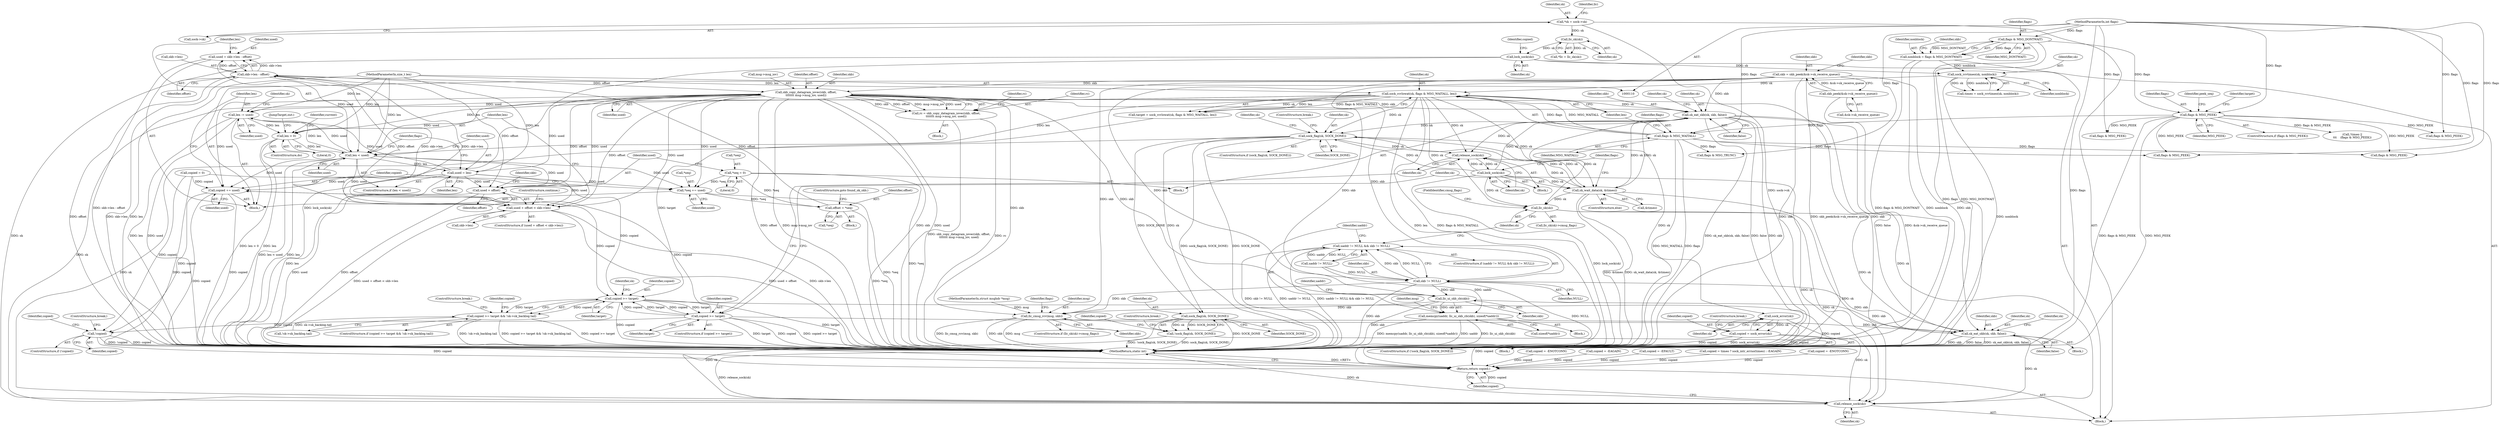 digraph "0_linux_f3d3342602f8bcbf37d7c46641cb9bca7618eb1c_21@integer" {
"1000385" [label="(Call,used = skb->len - offset)"];
"1000387" [label="(Call,skb->len - offset)"];
"1000474" [label="(Call,used + offset < skb->len)"];
"1000396" [label="(Call,used = len)"];
"1000393" [label="(Call,len < used)"];
"1000206" [label="(Call,sock_rcvlowat(sk, flags & MSG_WAITALL, len))"];
"1000181" [label="(Call,sock_rcvtimeo(sk, nonblock))"];
"1000159" [label="(Call,lock_sock(sk))"];
"1000144" [label="(Call,llc_sk(sk))"];
"1000136" [label="(Call,*sk = sock->sk)"];
"1000126" [label="(Call,nonblock = flags & MSG_DONTWAIT)"];
"1000128" [label="(Call,flags & MSG_DONTWAIT)"];
"1000115" [label="(MethodParameterIn,int flags)"];
"1000208" [label="(Call,flags & MSG_WAITALL)"];
"1000191" [label="(Call,flags & MSG_PEEK)"];
"1000114" [label="(MethodParameterIn,size_t len)"];
"1000482" [label="(Call,len > 0)"];
"1000433" [label="(Call,len -= used)"];
"1000408" [label="(Call,skb_copy_datagram_iovec(skb, offset,\n\t\t\t\t\t\t\t msg->msg_iov, used))"];
"1000234" [label="(Call,skb = skb_peek(&sk->sk_receive_queue))"];
"1000236" [label="(Call,skb_peek(&sk->sk_receive_queue))"];
"1000385" [label="(Call,used = skb->len - offset)"];
"1000244" [label="(Call,offset = *seq)"];
"1000426" [label="(Call,*seq += used)"];
"1000469" [label="(Call,*seq = 0)"];
"1000406" [label="(Call,rc = skb_copy_datagram_iovec(skb, offset,\n\t\t\t\t\t\t\t msg->msg_iov, used))"];
"1000475" [label="(Call,used + offset)"];
"1000430" [label="(Call,copied += used)"];
"1000251" [label="(Call,copied >= target)"];
"1000250" [label="(Call,copied >= target && !sk->sk_backlog.tail)"];
"1000347" [label="(Call,copied >= target)"];
"1000419" [label="(Call,!copied)"];
"1000488" [label="(Return,return copied;)"];
"1000457" [label="(Call,sk_eat_skb(sk, skb, false))"];
"1000291" [label="(Call,sock_flag(sk, SOCK_DONE))"];
"1000302" [label="(Call,sock_error(sk))"];
"1000300" [label="(Call,copied = sock_error(sk))"];
"1000486" [label="(Call,release_sock(sk))"];
"1000327" [label="(Call,sock_flag(sk, SOCK_DONE))"];
"1000326" [label="(Call,!sock_flag(sk, SOCK_DONE))"];
"1000351" [label="(Call,release_sock(sk))"];
"1000353" [label="(Call,lock_sock(sk))"];
"1000356" [label="(Call,sk_wait_data(sk, &timeo))"];
"1000516" [label="(Call,llc_sk(sk))"];
"1000536" [label="(Call,sk_eat_skb(sk, skb, false))"];
"1000496" [label="(Call,skb != NULL)"];
"1000492" [label="(Call,uaddr != NULL && skb != NULL)"];
"1000502" [label="(Call,llc_ui_skb_cb(skb))"];
"1000500" [label="(Call,memcpy(uaddr, llc_ui_skb_cb(skb), sizeof(*uaddr)))"];
"1000519" [label="(Call,llc_cmsg_rcv(msg, skb))"];
"1000396" [label="(Call,used = len)"];
"1000404" [label="(Block,)"];
"1000281" [label="(Call,!timeo ||\n\t\t\t    (flags & MSG_PEEK))"];
"1000244" [label="(Call,offset = *seq)"];
"1000484" [label="(Literal,0)"];
"1000246" [label="(Call,*seq)"];
"1000249" [label="(ControlStructure,if (copied >= target && !sk->sk_backlog.tail))"];
"1000465" [label="(Identifier,sk)"];
"1000354" [label="(Identifier,sk)"];
"1000500" [label="(Call,memcpy(uaddr, llc_ui_skb_cb(skb), sizeof(*uaddr)))"];
"1000142" [label="(Call,*llc = llc_sk(sk))"];
"1000481" [label="(ControlStructure,continue;)"];
"1000409" [label="(Identifier,skb)"];
"1000363" [label="(Identifier,flags)"];
"1000235" [label="(Identifier,skb)"];
"1000386" [label="(Identifier,used)"];
"1000251" [label="(Call,copied >= target)"];
"1000472" [label="(Literal,0)"];
"1000300" [label="(Call,copied = sock_error(sk))"];
"1000497" [label="(Identifier,skb)"];
"1000422" [label="(Identifier,copied)"];
"1000478" [label="(Call,skb->len)"];
"1000411" [label="(Call,msg->msg_iov)"];
"1000216" [label="(Block,)"];
"1000192" [label="(Identifier,flags)"];
"1000351" [label="(Call,release_sock(sk))"];
"1000257" [label="(Identifier,sk)"];
"1000331" [label="(Call,copied = -ENOTCONN)"];
"1000439" [label="(Identifier,sk)"];
"1000458" [label="(Identifier,sk)"];
"1000297" [label="(Identifier,sk)"];
"1000394" [label="(Identifier,len)"];
"1000145" [label="(Identifier,sk)"];
"1000486" [label="(Call,release_sock(sk))"];
"1000193" [label="(Identifier,MSG_PEEK)"];
"1000427" [label="(Call,*seq)"];
"1000212" [label="(Call,copied = 0)"];
"1000236" [label="(Call,skb_peek(&sk->sk_receive_queue))"];
"1000393" [label="(Call,len < used)"];
"1000328" [label="(Identifier,sk)"];
"1000392" [label="(ControlStructure,if (len < used))"];
"1000544" [label="(Identifier,sk)"];
"1000114" [label="(MethodParameterIn,size_t len)"];
"1000488" [label="(Return,return copied;)"];
"1000181" [label="(Call,sock_rcvtimeo(sk, nonblock))"];
"1000302" [label="(Call,sock_error(sk))"];
"1000519" [label="(Call,llc_cmsg_rcv(msg, skb))"];
"1000477" [label="(Identifier,offset)"];
"1000182" [label="(Identifier,sk)"];
"1000385" [label="(Call,used = skb->len - offset)"];
"1000502" [label="(Call,llc_ui_skb_cb(skb))"];
"1000515" [label="(Call,llc_sk(sk)->cmsg_flags)"];
"1000210" [label="(Identifier,MSG_WAITALL)"];
"1000350" [label="(Block,)"];
"1000514" [label="(ControlStructure,if (llc_sk(sk)->cmsg_flags))"];
"1000391" [label="(Identifier,offset)"];
"1000162" [label="(Identifier,copied)"];
"1000445" [label="(Call,flags & MSG_PEEK)"];
"1000183" [label="(Identifier,nonblock)"];
"1000516" [label="(Call,llc_sk(sk))"];
"1000408" [label="(Call,skb_copy_datagram_iovec(skb, offset,\n\t\t\t\t\t\t\t msg->msg_iov, used))"];
"1000242" [label="(Identifier,skb)"];
"1000325" [label="(ControlStructure,if (!sock_flag(sk, SOCK_DONE)))"];
"1000129" [label="(Identifier,flags)"];
"1000284" [label="(Call,flags & MSG_PEEK)"];
"1000346" [label="(ControlStructure,if (copied >= target))"];
"1000538" [label="(Identifier,skb)"];
"1000491" [label="(ControlStructure,if (uaddr != NULL && skb != NULL))"];
"1000520" [label="(Identifier,msg)"];
"1000469" [label="(Call,*seq = 0)"];
"1000209" [label="(Identifier,flags)"];
"1000475" [label="(Call,used + offset)"];
"1000260" [label="(ControlStructure,break;)"];
"1000252" [label="(Identifier,copied)"];
"1000220" [label="(Identifier,current)"];
"1000431" [label="(Identifier,copied)"];
"1000470" [label="(Call,*seq)"];
"1000473" [label="(ControlStructure,if (used + offset < skb->len))"];
"1000128" [label="(Call,flags & MSG_DONTWAIT)"];
"1000207" [label="(Identifier,sk)"];
"1000126" [label="(Call,nonblock = flags & MSG_DONTWAIT)"];
"1000489" [label="(Identifier,copied)"];
"1000341" [label="(Call,copied = -EAGAIN)"];
"1000303" [label="(Identifier,sk)"];
"1000116" [label="(Block,)"];
"1000137" [label="(Identifier,sk)"];
"1000204" [label="(Call,target = sock_rcvlowat(sk, flags & MSG_WAITALL, len))"];
"1000430" [label="(Call,copied += used)"];
"1000234" [label="(Call,skb = skb_peek(&sk->sk_receive_queue))"];
"1000191" [label="(Call,flags & MSG_PEEK)"];
"1000474" [label="(Call,used + offset < skb->len)"];
"1000536" [label="(Call,sk_eat_skb(sk, skb, false))"];
"1000352" [label="(Identifier,sk)"];
"1000460" [label="(Identifier,false)"];
"1000143" [label="(Identifier,llc)"];
"1000432" [label="(Identifier,used)"];
"1000250" [label="(Call,copied >= target && !sk->sk_backlog.tail)"];
"1000459" [label="(Identifier,skb)"];
"1000501" [label="(Identifier,uaddr)"];
"1000499" [label="(Block,)"];
"1000416" [label="(Identifier,rc)"];
"1000503" [label="(Identifier,skb)"];
"1000262" [label="(Identifier,copied)"];
"1000426" [label="(Call,*seq += used)"];
"1000483" [label="(Identifier,len)"];
"1000327" [label="(Call,sock_flag(sk, SOCK_DONE))"];
"1000336" [label="(ControlStructure,break;)"];
"1000457" [label="(Call,sk_eat_skb(sk, skb, false))"];
"1000138" [label="(Call,sock->sk)"];
"1000237" [label="(Call,&sk->sk_receive_queue)"];
"1000553" [label="(MethodReturn,static int)"];
"1000353" [label="(Call,lock_sock(sk))"];
"1000537" [label="(Identifier,sk)"];
"1000539" [label="(Identifier,false)"];
"1000387" [label="(Call,skb->len - offset)"];
"1000504" [label="(Call,sizeof(*uaddr))"];
"1000253" [label="(Identifier,target)"];
"1000395" [label="(Identifier,used)"];
"1000113" [label="(MethodParameterIn,struct msghdr *msg)"];
"1000421" [label="(Call,copied = -EFAULT)"];
"1000206" [label="(Call,sock_rcvlowat(sk, flags & MSG_WAITALL, len))"];
"1000254" [label="(Call,!sk->sk_backlog.tail)"];
"1000397" [label="(Identifier,used)"];
"1000347" [label="(Call,copied >= target)"];
"1000349" [label="(Identifier,target)"];
"1000356" [label="(Call,sk_wait_data(sk, &timeo))"];
"1000357" [label="(Identifier,sk)"];
"1000496" [label="(Call,skb != NULL)"];
"1000493" [label="(Call,uaddr != NULL)"];
"1000498" [label="(Identifier,NULL)"];
"1000211" [label="(Identifier,len)"];
"1000425" [label="(ControlStructure,break;)"];
"1000407" [label="(Identifier,rc)"];
"1000492" [label="(Call,uaddr != NULL && skb != NULL)"];
"1000326" [label="(Call,!sock_flag(sk, SOCK_DONE))"];
"1000479" [label="(Identifier,skb)"];
"1000414" [label="(Identifier,used)"];
"1000433" [label="(Call,len -= used)"];
"1000196" [label="(Identifier,peek_seq)"];
"1000225" [label="(Call,copied = timeo ? sock_intr_errno(timeo) : -EAGAIN)"];
"1000304" [label="(ControlStructure,break;)"];
"1000329" [label="(Identifier,SOCK_DONE)"];
"1000248" [label="(ControlStructure,goto found_ok_skb;)"];
"1000509" [label="(Identifier,msg)"];
"1000127" [label="(Identifier,nonblock)"];
"1000487" [label="(Identifier,sk)"];
"1000506" [label="(Identifier,uaddr)"];
"1000243" [label="(Block,)"];
"1000476" [label="(Identifier,used)"];
"1000299" [label="(Block,)"];
"1000291" [label="(Call,sock_flag(sk, SOCK_DONE))"];
"1000190" [label="(ControlStructure,if (flags & MSG_PEEK))"];
"1000144" [label="(Call,llc_sk(sk))"];
"1000294" [label="(ControlStructure,break;)"];
"1000348" [label="(Identifier,copied)"];
"1000115" [label="(MethodParameterIn,int flags)"];
"1000136" [label="(Call,*sk = sock->sk)"];
"1000161" [label="(Call,copied = -ENOTCONN)"];
"1000332" [label="(Identifier,copied)"];
"1000301" [label="(Identifier,copied)"];
"1000518" [label="(FieldIdentifier,cmsg_flags)"];
"1000527" [label="(Block,)"];
"1000358" [label="(Call,&timeo)"];
"1000160" [label="(Identifier,sk)"];
"1000525" [label="(Identifier,flags)"];
"1000355" [label="(ControlStructure,else)"];
"1000517" [label="(Identifier,sk)"];
"1000406" [label="(Call,rc = skb_copy_datagram_iovec(skb, offset,\n\t\t\t\t\t\t\t msg->msg_iov, used))"];
"1000290" [label="(ControlStructure,if (sock_flag(sk, SOCK_DONE)))"];
"1000133" [label="(Identifier,skb)"];
"1000485" [label="(JumpTarget,out:)"];
"1000401" [label="(Call,flags & MSG_TRUNC)"];
"1000429" [label="(Identifier,used)"];
"1000448" [label="(Block,)"];
"1000292" [label="(Identifier,sk)"];
"1000398" [label="(Identifier,len)"];
"1000524" [label="(Call,flags & MSG_PEEK)"];
"1000420" [label="(Identifier,copied)"];
"1000521" [label="(Identifier,skb)"];
"1000419" [label="(Call,!copied)"];
"1000482" [label="(Call,len > 0)"];
"1000410" [label="(Identifier,offset)"];
"1000388" [label="(Call,skb->len)"];
"1000130" [label="(Identifier,MSG_DONTWAIT)"];
"1000159" [label="(Call,lock_sock(sk))"];
"1000245" [label="(Identifier,offset)"];
"1000434" [label="(Identifier,len)"];
"1000402" [label="(Identifier,flags)"];
"1000208" [label="(Call,flags & MSG_WAITALL)"];
"1000435" [label="(Identifier,used)"];
"1000179" [label="(Call,timeo = sock_rcvtimeo(sk, nonblock))"];
"1000205" [label="(Identifier,target)"];
"1000418" [label="(ControlStructure,if (!copied))"];
"1000362" [label="(Call,flags & MSG_PEEK)"];
"1000293" [label="(Identifier,SOCK_DONE)"];
"1000215" [label="(ControlStructure,do)"];
"1000385" -> "1000216"  [label="AST: "];
"1000385" -> "1000387"  [label="CFG: "];
"1000386" -> "1000385"  [label="AST: "];
"1000387" -> "1000385"  [label="AST: "];
"1000394" -> "1000385"  [label="CFG: "];
"1000385" -> "1000553"  [label="DDG: skb->len - offset"];
"1000387" -> "1000385"  [label="DDG: skb->len"];
"1000387" -> "1000385"  [label="DDG: offset"];
"1000385" -> "1000393"  [label="DDG: used"];
"1000387" -> "1000391"  [label="CFG: "];
"1000388" -> "1000387"  [label="AST: "];
"1000391" -> "1000387"  [label="AST: "];
"1000387" -> "1000553"  [label="DDG: skb->len"];
"1000387" -> "1000553"  [label="DDG: offset"];
"1000474" -> "1000387"  [label="DDG: skb->len"];
"1000244" -> "1000387"  [label="DDG: offset"];
"1000387" -> "1000408"  [label="DDG: offset"];
"1000387" -> "1000474"  [label="DDG: offset"];
"1000387" -> "1000474"  [label="DDG: skb->len"];
"1000387" -> "1000475"  [label="DDG: offset"];
"1000474" -> "1000473"  [label="AST: "];
"1000474" -> "1000478"  [label="CFG: "];
"1000475" -> "1000474"  [label="AST: "];
"1000478" -> "1000474"  [label="AST: "];
"1000483" -> "1000474"  [label="CFG: "];
"1000481" -> "1000474"  [label="CFG: "];
"1000474" -> "1000553"  [label="DDG: used + offset < skb->len"];
"1000474" -> "1000553"  [label="DDG: used + offset"];
"1000474" -> "1000553"  [label="DDG: skb->len"];
"1000396" -> "1000474"  [label="DDG: used"];
"1000408" -> "1000474"  [label="DDG: used"];
"1000408" -> "1000474"  [label="DDG: offset"];
"1000393" -> "1000474"  [label="DDG: used"];
"1000396" -> "1000392"  [label="AST: "];
"1000396" -> "1000398"  [label="CFG: "];
"1000397" -> "1000396"  [label="AST: "];
"1000398" -> "1000396"  [label="AST: "];
"1000402" -> "1000396"  [label="CFG: "];
"1000396" -> "1000553"  [label="DDG: len"];
"1000393" -> "1000396"  [label="DDG: len"];
"1000114" -> "1000396"  [label="DDG: len"];
"1000396" -> "1000408"  [label="DDG: used"];
"1000396" -> "1000426"  [label="DDG: used"];
"1000396" -> "1000430"  [label="DDG: used"];
"1000396" -> "1000433"  [label="DDG: used"];
"1000396" -> "1000475"  [label="DDG: used"];
"1000393" -> "1000392"  [label="AST: "];
"1000393" -> "1000395"  [label="CFG: "];
"1000394" -> "1000393"  [label="AST: "];
"1000395" -> "1000393"  [label="AST: "];
"1000397" -> "1000393"  [label="CFG: "];
"1000402" -> "1000393"  [label="CFG: "];
"1000393" -> "1000553"  [label="DDG: len"];
"1000393" -> "1000553"  [label="DDG: len < used"];
"1000206" -> "1000393"  [label="DDG: len"];
"1000482" -> "1000393"  [label="DDG: len"];
"1000114" -> "1000393"  [label="DDG: len"];
"1000393" -> "1000408"  [label="DDG: used"];
"1000393" -> "1000426"  [label="DDG: used"];
"1000393" -> "1000430"  [label="DDG: used"];
"1000393" -> "1000433"  [label="DDG: used"];
"1000393" -> "1000433"  [label="DDG: len"];
"1000393" -> "1000475"  [label="DDG: used"];
"1000206" -> "1000204"  [label="AST: "];
"1000206" -> "1000211"  [label="CFG: "];
"1000207" -> "1000206"  [label="AST: "];
"1000208" -> "1000206"  [label="AST: "];
"1000211" -> "1000206"  [label="AST: "];
"1000204" -> "1000206"  [label="CFG: "];
"1000206" -> "1000553"  [label="DDG: flags & MSG_WAITALL"];
"1000206" -> "1000553"  [label="DDG: len"];
"1000206" -> "1000204"  [label="DDG: sk"];
"1000206" -> "1000204"  [label="DDG: flags & MSG_WAITALL"];
"1000206" -> "1000204"  [label="DDG: len"];
"1000181" -> "1000206"  [label="DDG: sk"];
"1000208" -> "1000206"  [label="DDG: flags"];
"1000208" -> "1000206"  [label="DDG: MSG_WAITALL"];
"1000114" -> "1000206"  [label="DDG: len"];
"1000206" -> "1000291"  [label="DDG: sk"];
"1000206" -> "1000351"  [label="DDG: sk"];
"1000206" -> "1000356"  [label="DDG: sk"];
"1000206" -> "1000457"  [label="DDG: sk"];
"1000206" -> "1000482"  [label="DDG: len"];
"1000206" -> "1000486"  [label="DDG: sk"];
"1000206" -> "1000516"  [label="DDG: sk"];
"1000181" -> "1000179"  [label="AST: "];
"1000181" -> "1000183"  [label="CFG: "];
"1000182" -> "1000181"  [label="AST: "];
"1000183" -> "1000181"  [label="AST: "];
"1000179" -> "1000181"  [label="CFG: "];
"1000181" -> "1000553"  [label="DDG: nonblock"];
"1000181" -> "1000179"  [label="DDG: sk"];
"1000181" -> "1000179"  [label="DDG: nonblock"];
"1000159" -> "1000181"  [label="DDG: sk"];
"1000126" -> "1000181"  [label="DDG: nonblock"];
"1000159" -> "1000116"  [label="AST: "];
"1000159" -> "1000160"  [label="CFG: "];
"1000160" -> "1000159"  [label="AST: "];
"1000162" -> "1000159"  [label="CFG: "];
"1000159" -> "1000553"  [label="DDG: lock_sock(sk)"];
"1000144" -> "1000159"  [label="DDG: sk"];
"1000159" -> "1000486"  [label="DDG: sk"];
"1000144" -> "1000142"  [label="AST: "];
"1000144" -> "1000145"  [label="CFG: "];
"1000145" -> "1000144"  [label="AST: "];
"1000142" -> "1000144"  [label="CFG: "];
"1000144" -> "1000142"  [label="DDG: sk"];
"1000136" -> "1000144"  [label="DDG: sk"];
"1000136" -> "1000116"  [label="AST: "];
"1000136" -> "1000138"  [label="CFG: "];
"1000137" -> "1000136"  [label="AST: "];
"1000138" -> "1000136"  [label="AST: "];
"1000143" -> "1000136"  [label="CFG: "];
"1000136" -> "1000553"  [label="DDG: sock->sk"];
"1000126" -> "1000116"  [label="AST: "];
"1000126" -> "1000128"  [label="CFG: "];
"1000127" -> "1000126"  [label="AST: "];
"1000128" -> "1000126"  [label="AST: "];
"1000133" -> "1000126"  [label="CFG: "];
"1000126" -> "1000553"  [label="DDG: nonblock"];
"1000126" -> "1000553"  [label="DDG: flags & MSG_DONTWAIT"];
"1000128" -> "1000126"  [label="DDG: flags"];
"1000128" -> "1000126"  [label="DDG: MSG_DONTWAIT"];
"1000128" -> "1000130"  [label="CFG: "];
"1000129" -> "1000128"  [label="AST: "];
"1000130" -> "1000128"  [label="AST: "];
"1000128" -> "1000553"  [label="DDG: MSG_DONTWAIT"];
"1000128" -> "1000553"  [label="DDG: flags"];
"1000115" -> "1000128"  [label="DDG: flags"];
"1000128" -> "1000191"  [label="DDG: flags"];
"1000115" -> "1000110"  [label="AST: "];
"1000115" -> "1000553"  [label="DDG: flags"];
"1000115" -> "1000191"  [label="DDG: flags"];
"1000115" -> "1000208"  [label="DDG: flags"];
"1000115" -> "1000284"  [label="DDG: flags"];
"1000115" -> "1000362"  [label="DDG: flags"];
"1000115" -> "1000401"  [label="DDG: flags"];
"1000115" -> "1000445"  [label="DDG: flags"];
"1000115" -> "1000524"  [label="DDG: flags"];
"1000208" -> "1000210"  [label="CFG: "];
"1000209" -> "1000208"  [label="AST: "];
"1000210" -> "1000208"  [label="AST: "];
"1000211" -> "1000208"  [label="CFG: "];
"1000208" -> "1000553"  [label="DDG: flags"];
"1000208" -> "1000553"  [label="DDG: MSG_WAITALL"];
"1000191" -> "1000208"  [label="DDG: flags"];
"1000208" -> "1000284"  [label="DDG: flags"];
"1000208" -> "1000362"  [label="DDG: flags"];
"1000208" -> "1000401"  [label="DDG: flags"];
"1000191" -> "1000190"  [label="AST: "];
"1000191" -> "1000193"  [label="CFG: "];
"1000192" -> "1000191"  [label="AST: "];
"1000193" -> "1000191"  [label="AST: "];
"1000196" -> "1000191"  [label="CFG: "];
"1000205" -> "1000191"  [label="CFG: "];
"1000191" -> "1000553"  [label="DDG: flags & MSG_PEEK"];
"1000191" -> "1000553"  [label="DDG: MSG_PEEK"];
"1000191" -> "1000281"  [label="DDG: flags & MSG_PEEK"];
"1000191" -> "1000284"  [label="DDG: MSG_PEEK"];
"1000191" -> "1000362"  [label="DDG: MSG_PEEK"];
"1000191" -> "1000445"  [label="DDG: MSG_PEEK"];
"1000191" -> "1000524"  [label="DDG: MSG_PEEK"];
"1000114" -> "1000110"  [label="AST: "];
"1000114" -> "1000553"  [label="DDG: len"];
"1000114" -> "1000433"  [label="DDG: len"];
"1000114" -> "1000482"  [label="DDG: len"];
"1000482" -> "1000215"  [label="AST: "];
"1000482" -> "1000484"  [label="CFG: "];
"1000483" -> "1000482"  [label="AST: "];
"1000484" -> "1000482"  [label="AST: "];
"1000220" -> "1000482"  [label="CFG: "];
"1000485" -> "1000482"  [label="CFG: "];
"1000482" -> "1000553"  [label="DDG: len"];
"1000482" -> "1000553"  [label="DDG: len > 0"];
"1000433" -> "1000482"  [label="DDG: len"];
"1000433" -> "1000216"  [label="AST: "];
"1000433" -> "1000435"  [label="CFG: "];
"1000434" -> "1000433"  [label="AST: "];
"1000435" -> "1000433"  [label="AST: "];
"1000439" -> "1000433"  [label="CFG: "];
"1000433" -> "1000553"  [label="DDG: len"];
"1000433" -> "1000553"  [label="DDG: used"];
"1000408" -> "1000433"  [label="DDG: used"];
"1000408" -> "1000406"  [label="AST: "];
"1000408" -> "1000414"  [label="CFG: "];
"1000409" -> "1000408"  [label="AST: "];
"1000410" -> "1000408"  [label="AST: "];
"1000411" -> "1000408"  [label="AST: "];
"1000414" -> "1000408"  [label="AST: "];
"1000406" -> "1000408"  [label="CFG: "];
"1000408" -> "1000553"  [label="DDG: msg->msg_iov"];
"1000408" -> "1000553"  [label="DDG: skb"];
"1000408" -> "1000553"  [label="DDG: used"];
"1000408" -> "1000553"  [label="DDG: offset"];
"1000408" -> "1000406"  [label="DDG: skb"];
"1000408" -> "1000406"  [label="DDG: offset"];
"1000408" -> "1000406"  [label="DDG: msg->msg_iov"];
"1000408" -> "1000406"  [label="DDG: used"];
"1000234" -> "1000408"  [label="DDG: skb"];
"1000408" -> "1000426"  [label="DDG: used"];
"1000408" -> "1000430"  [label="DDG: used"];
"1000408" -> "1000457"  [label="DDG: skb"];
"1000408" -> "1000475"  [label="DDG: used"];
"1000408" -> "1000475"  [label="DDG: offset"];
"1000408" -> "1000496"  [label="DDG: skb"];
"1000408" -> "1000502"  [label="DDG: skb"];
"1000408" -> "1000519"  [label="DDG: skb"];
"1000408" -> "1000536"  [label="DDG: skb"];
"1000234" -> "1000216"  [label="AST: "];
"1000234" -> "1000236"  [label="CFG: "];
"1000235" -> "1000234"  [label="AST: "];
"1000236" -> "1000234"  [label="AST: "];
"1000242" -> "1000234"  [label="CFG: "];
"1000234" -> "1000553"  [label="DDG: skb_peek(&sk->sk_receive_queue)"];
"1000234" -> "1000553"  [label="DDG: skb"];
"1000236" -> "1000234"  [label="DDG: &sk->sk_receive_queue"];
"1000234" -> "1000457"  [label="DDG: skb"];
"1000234" -> "1000496"  [label="DDG: skb"];
"1000234" -> "1000502"  [label="DDG: skb"];
"1000234" -> "1000519"  [label="DDG: skb"];
"1000234" -> "1000536"  [label="DDG: skb"];
"1000236" -> "1000237"  [label="CFG: "];
"1000237" -> "1000236"  [label="AST: "];
"1000236" -> "1000553"  [label="DDG: &sk->sk_receive_queue"];
"1000244" -> "1000243"  [label="AST: "];
"1000244" -> "1000246"  [label="CFG: "];
"1000245" -> "1000244"  [label="AST: "];
"1000246" -> "1000244"  [label="AST: "];
"1000248" -> "1000244"  [label="CFG: "];
"1000244" -> "1000553"  [label="DDG: *seq"];
"1000426" -> "1000244"  [label="DDG: *seq"];
"1000469" -> "1000244"  [label="DDG: *seq"];
"1000426" -> "1000216"  [label="AST: "];
"1000426" -> "1000429"  [label="CFG: "];
"1000427" -> "1000426"  [label="AST: "];
"1000429" -> "1000426"  [label="AST: "];
"1000431" -> "1000426"  [label="CFG: "];
"1000426" -> "1000553"  [label="DDG: *seq"];
"1000469" -> "1000426"  [label="DDG: *seq"];
"1000469" -> "1000448"  [label="AST: "];
"1000469" -> "1000472"  [label="CFG: "];
"1000470" -> "1000469"  [label="AST: "];
"1000472" -> "1000469"  [label="AST: "];
"1000476" -> "1000469"  [label="CFG: "];
"1000469" -> "1000553"  [label="DDG: *seq"];
"1000406" -> "1000404"  [label="AST: "];
"1000407" -> "1000406"  [label="AST: "];
"1000416" -> "1000406"  [label="CFG: "];
"1000406" -> "1000553"  [label="DDG: rc"];
"1000406" -> "1000553"  [label="DDG: skb_copy_datagram_iovec(skb, offset,\n\t\t\t\t\t\t\t msg->msg_iov, used)"];
"1000475" -> "1000477"  [label="CFG: "];
"1000476" -> "1000475"  [label="AST: "];
"1000477" -> "1000475"  [label="AST: "];
"1000479" -> "1000475"  [label="CFG: "];
"1000475" -> "1000553"  [label="DDG: used"];
"1000475" -> "1000553"  [label="DDG: offset"];
"1000430" -> "1000216"  [label="AST: "];
"1000430" -> "1000432"  [label="CFG: "];
"1000431" -> "1000430"  [label="AST: "];
"1000432" -> "1000430"  [label="AST: "];
"1000434" -> "1000430"  [label="CFG: "];
"1000430" -> "1000553"  [label="DDG: copied"];
"1000430" -> "1000251"  [label="DDG: copied"];
"1000430" -> "1000419"  [label="DDG: copied"];
"1000347" -> "1000430"  [label="DDG: copied"];
"1000212" -> "1000430"  [label="DDG: copied"];
"1000430" -> "1000488"  [label="DDG: copied"];
"1000251" -> "1000250"  [label="AST: "];
"1000251" -> "1000253"  [label="CFG: "];
"1000252" -> "1000251"  [label="AST: "];
"1000253" -> "1000251"  [label="AST: "];
"1000257" -> "1000251"  [label="CFG: "];
"1000250" -> "1000251"  [label="CFG: "];
"1000251" -> "1000553"  [label="DDG: target"];
"1000251" -> "1000553"  [label="DDG: copied"];
"1000251" -> "1000250"  [label="DDG: copied"];
"1000251" -> "1000250"  [label="DDG: target"];
"1000347" -> "1000251"  [label="DDG: copied"];
"1000347" -> "1000251"  [label="DDG: target"];
"1000212" -> "1000251"  [label="DDG: copied"];
"1000204" -> "1000251"  [label="DDG: target"];
"1000251" -> "1000347"  [label="DDG: copied"];
"1000251" -> "1000347"  [label="DDG: target"];
"1000251" -> "1000488"  [label="DDG: copied"];
"1000250" -> "1000249"  [label="AST: "];
"1000250" -> "1000254"  [label="CFG: "];
"1000254" -> "1000250"  [label="AST: "];
"1000260" -> "1000250"  [label="CFG: "];
"1000262" -> "1000250"  [label="CFG: "];
"1000250" -> "1000553"  [label="DDG: copied >= target"];
"1000250" -> "1000553"  [label="DDG: !sk->sk_backlog.tail"];
"1000250" -> "1000553"  [label="DDG: copied >= target && !sk->sk_backlog.tail"];
"1000254" -> "1000250"  [label="DDG: sk->sk_backlog.tail"];
"1000347" -> "1000346"  [label="AST: "];
"1000347" -> "1000349"  [label="CFG: "];
"1000348" -> "1000347"  [label="AST: "];
"1000349" -> "1000347"  [label="AST: "];
"1000352" -> "1000347"  [label="CFG: "];
"1000357" -> "1000347"  [label="CFG: "];
"1000347" -> "1000553"  [label="DDG: target"];
"1000347" -> "1000553"  [label="DDG: copied"];
"1000347" -> "1000553"  [label="DDG: copied >= target"];
"1000347" -> "1000419"  [label="DDG: copied"];
"1000347" -> "1000488"  [label="DDG: copied"];
"1000419" -> "1000418"  [label="AST: "];
"1000419" -> "1000420"  [label="CFG: "];
"1000420" -> "1000419"  [label="AST: "];
"1000422" -> "1000419"  [label="CFG: "];
"1000425" -> "1000419"  [label="CFG: "];
"1000419" -> "1000553"  [label="DDG: copied"];
"1000419" -> "1000553"  [label="DDG: !copied"];
"1000212" -> "1000419"  [label="DDG: copied"];
"1000419" -> "1000488"  [label="DDG: copied"];
"1000488" -> "1000116"  [label="AST: "];
"1000488" -> "1000489"  [label="CFG: "];
"1000489" -> "1000488"  [label="AST: "];
"1000553" -> "1000488"  [label="CFG: "];
"1000488" -> "1000553"  [label="DDG: <RET>"];
"1000489" -> "1000488"  [label="DDG: copied"];
"1000225" -> "1000488"  [label="DDG: copied"];
"1000300" -> "1000488"  [label="DDG: copied"];
"1000421" -> "1000488"  [label="DDG: copied"];
"1000212" -> "1000488"  [label="DDG: copied"];
"1000161" -> "1000488"  [label="DDG: copied"];
"1000331" -> "1000488"  [label="DDG: copied"];
"1000341" -> "1000488"  [label="DDG: copied"];
"1000457" -> "1000448"  [label="AST: "];
"1000457" -> "1000460"  [label="CFG: "];
"1000458" -> "1000457"  [label="AST: "];
"1000459" -> "1000457"  [label="AST: "];
"1000460" -> "1000457"  [label="AST: "];
"1000465" -> "1000457"  [label="CFG: "];
"1000457" -> "1000553"  [label="DDG: false"];
"1000457" -> "1000553"  [label="DDG: skb"];
"1000457" -> "1000553"  [label="DDG: sk_eat_skb(sk, skb, false)"];
"1000457" -> "1000291"  [label="DDG: sk"];
"1000457" -> "1000351"  [label="DDG: sk"];
"1000457" -> "1000356"  [label="DDG: sk"];
"1000356" -> "1000457"  [label="DDG: sk"];
"1000353" -> "1000457"  [label="DDG: sk"];
"1000457" -> "1000486"  [label="DDG: sk"];
"1000457" -> "1000516"  [label="DDG: sk"];
"1000457" -> "1000536"  [label="DDG: false"];
"1000291" -> "1000290"  [label="AST: "];
"1000291" -> "1000293"  [label="CFG: "];
"1000292" -> "1000291"  [label="AST: "];
"1000293" -> "1000291"  [label="AST: "];
"1000294" -> "1000291"  [label="CFG: "];
"1000297" -> "1000291"  [label="CFG: "];
"1000291" -> "1000553"  [label="DDG: sock_flag(sk, SOCK_DONE)"];
"1000291" -> "1000553"  [label="DDG: SOCK_DONE"];
"1000356" -> "1000291"  [label="DDG: sk"];
"1000353" -> "1000291"  [label="DDG: sk"];
"1000291" -> "1000302"  [label="DDG: sk"];
"1000291" -> "1000327"  [label="DDG: sk"];
"1000291" -> "1000327"  [label="DDG: SOCK_DONE"];
"1000291" -> "1000351"  [label="DDG: sk"];
"1000291" -> "1000356"  [label="DDG: sk"];
"1000291" -> "1000486"  [label="DDG: sk"];
"1000302" -> "1000300"  [label="AST: "];
"1000302" -> "1000303"  [label="CFG: "];
"1000303" -> "1000302"  [label="AST: "];
"1000300" -> "1000302"  [label="CFG: "];
"1000302" -> "1000300"  [label="DDG: sk"];
"1000302" -> "1000486"  [label="DDG: sk"];
"1000300" -> "1000299"  [label="AST: "];
"1000301" -> "1000300"  [label="AST: "];
"1000304" -> "1000300"  [label="CFG: "];
"1000300" -> "1000553"  [label="DDG: copied"];
"1000300" -> "1000553"  [label="DDG: sock_error(sk)"];
"1000486" -> "1000116"  [label="AST: "];
"1000486" -> "1000487"  [label="CFG: "];
"1000487" -> "1000486"  [label="AST: "];
"1000489" -> "1000486"  [label="CFG: "];
"1000486" -> "1000553"  [label="DDG: release_sock(sk)"];
"1000486" -> "1000553"  [label="DDG: sk"];
"1000327" -> "1000486"  [label="DDG: sk"];
"1000353" -> "1000486"  [label="DDG: sk"];
"1000516" -> "1000486"  [label="DDG: sk"];
"1000536" -> "1000486"  [label="DDG: sk"];
"1000356" -> "1000486"  [label="DDG: sk"];
"1000327" -> "1000326"  [label="AST: "];
"1000327" -> "1000329"  [label="CFG: "];
"1000328" -> "1000327"  [label="AST: "];
"1000329" -> "1000327"  [label="AST: "];
"1000326" -> "1000327"  [label="CFG: "];
"1000327" -> "1000553"  [label="DDG: SOCK_DONE"];
"1000327" -> "1000326"  [label="DDG: sk"];
"1000327" -> "1000326"  [label="DDG: SOCK_DONE"];
"1000326" -> "1000325"  [label="AST: "];
"1000332" -> "1000326"  [label="CFG: "];
"1000336" -> "1000326"  [label="CFG: "];
"1000326" -> "1000553"  [label="DDG: !sock_flag(sk, SOCK_DONE)"];
"1000326" -> "1000553"  [label="DDG: sock_flag(sk, SOCK_DONE)"];
"1000351" -> "1000350"  [label="AST: "];
"1000351" -> "1000352"  [label="CFG: "];
"1000352" -> "1000351"  [label="AST: "];
"1000354" -> "1000351"  [label="CFG: "];
"1000356" -> "1000351"  [label="DDG: sk"];
"1000353" -> "1000351"  [label="DDG: sk"];
"1000351" -> "1000353"  [label="DDG: sk"];
"1000353" -> "1000350"  [label="AST: "];
"1000353" -> "1000354"  [label="CFG: "];
"1000354" -> "1000353"  [label="AST: "];
"1000363" -> "1000353"  [label="CFG: "];
"1000353" -> "1000553"  [label="DDG: lock_sock(sk)"];
"1000353" -> "1000356"  [label="DDG: sk"];
"1000353" -> "1000516"  [label="DDG: sk"];
"1000356" -> "1000355"  [label="AST: "];
"1000356" -> "1000358"  [label="CFG: "];
"1000357" -> "1000356"  [label="AST: "];
"1000358" -> "1000356"  [label="AST: "];
"1000363" -> "1000356"  [label="CFG: "];
"1000356" -> "1000553"  [label="DDG: sk_wait_data(sk, &timeo)"];
"1000356" -> "1000553"  [label="DDG: &timeo"];
"1000356" -> "1000516"  [label="DDG: sk"];
"1000516" -> "1000515"  [label="AST: "];
"1000516" -> "1000517"  [label="CFG: "];
"1000517" -> "1000516"  [label="AST: "];
"1000518" -> "1000516"  [label="CFG: "];
"1000516" -> "1000536"  [label="DDG: sk"];
"1000536" -> "1000527"  [label="AST: "];
"1000536" -> "1000539"  [label="CFG: "];
"1000537" -> "1000536"  [label="AST: "];
"1000538" -> "1000536"  [label="AST: "];
"1000539" -> "1000536"  [label="AST: "];
"1000544" -> "1000536"  [label="CFG: "];
"1000536" -> "1000553"  [label="DDG: sk_eat_skb(sk, skb, false)"];
"1000536" -> "1000553"  [label="DDG: false"];
"1000536" -> "1000553"  [label="DDG: skb"];
"1000502" -> "1000536"  [label="DDG: skb"];
"1000496" -> "1000536"  [label="DDG: skb"];
"1000519" -> "1000536"  [label="DDG: skb"];
"1000496" -> "1000492"  [label="AST: "];
"1000496" -> "1000498"  [label="CFG: "];
"1000497" -> "1000496"  [label="AST: "];
"1000498" -> "1000496"  [label="AST: "];
"1000492" -> "1000496"  [label="CFG: "];
"1000496" -> "1000553"  [label="DDG: NULL"];
"1000496" -> "1000553"  [label="DDG: skb"];
"1000496" -> "1000492"  [label="DDG: skb"];
"1000496" -> "1000492"  [label="DDG: NULL"];
"1000493" -> "1000496"  [label="DDG: NULL"];
"1000496" -> "1000502"  [label="DDG: skb"];
"1000496" -> "1000519"  [label="DDG: skb"];
"1000492" -> "1000491"  [label="AST: "];
"1000492" -> "1000493"  [label="CFG: "];
"1000493" -> "1000492"  [label="AST: "];
"1000501" -> "1000492"  [label="CFG: "];
"1000517" -> "1000492"  [label="CFG: "];
"1000492" -> "1000553"  [label="DDG: skb != NULL"];
"1000492" -> "1000553"  [label="DDG: uaddr != NULL"];
"1000492" -> "1000553"  [label="DDG: uaddr != NULL && skb != NULL"];
"1000493" -> "1000492"  [label="DDG: uaddr"];
"1000493" -> "1000492"  [label="DDG: NULL"];
"1000502" -> "1000500"  [label="AST: "];
"1000502" -> "1000503"  [label="CFG: "];
"1000503" -> "1000502"  [label="AST: "];
"1000506" -> "1000502"  [label="CFG: "];
"1000502" -> "1000553"  [label="DDG: skb"];
"1000502" -> "1000500"  [label="DDG: skb"];
"1000502" -> "1000519"  [label="DDG: skb"];
"1000500" -> "1000499"  [label="AST: "];
"1000500" -> "1000504"  [label="CFG: "];
"1000501" -> "1000500"  [label="AST: "];
"1000504" -> "1000500"  [label="AST: "];
"1000509" -> "1000500"  [label="CFG: "];
"1000500" -> "1000553"  [label="DDG: llc_ui_skb_cb(skb)"];
"1000500" -> "1000553"  [label="DDG: memcpy(uaddr, llc_ui_skb_cb(skb), sizeof(*uaddr))"];
"1000500" -> "1000553"  [label="DDG: uaddr"];
"1000493" -> "1000500"  [label="DDG: uaddr"];
"1000519" -> "1000514"  [label="AST: "];
"1000519" -> "1000521"  [label="CFG: "];
"1000520" -> "1000519"  [label="AST: "];
"1000521" -> "1000519"  [label="AST: "];
"1000525" -> "1000519"  [label="CFG: "];
"1000519" -> "1000553"  [label="DDG: msg"];
"1000519" -> "1000553"  [label="DDG: llc_cmsg_rcv(msg, skb)"];
"1000519" -> "1000553"  [label="DDG: skb"];
"1000113" -> "1000519"  [label="DDG: msg"];
}
